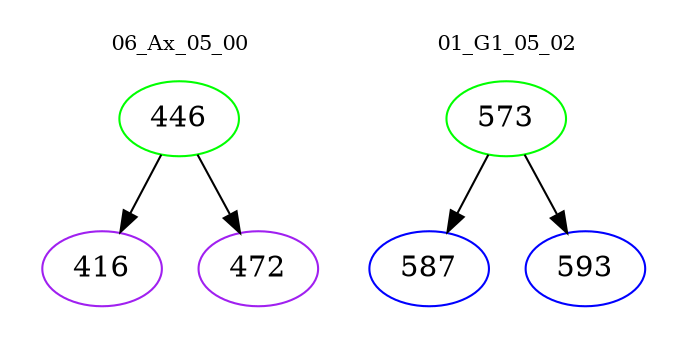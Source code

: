 digraph{
subgraph cluster_0 {
color = white
label = "06_Ax_05_00";
fontsize=10;
T0_446 [label="446", color="green"]
T0_446 -> T0_416 [color="black"]
T0_416 [label="416", color="purple"]
T0_446 -> T0_472 [color="black"]
T0_472 [label="472", color="purple"]
}
subgraph cluster_1 {
color = white
label = "01_G1_05_02";
fontsize=10;
T1_573 [label="573", color="green"]
T1_573 -> T1_587 [color="black"]
T1_587 [label="587", color="blue"]
T1_573 -> T1_593 [color="black"]
T1_593 [label="593", color="blue"]
}
}
